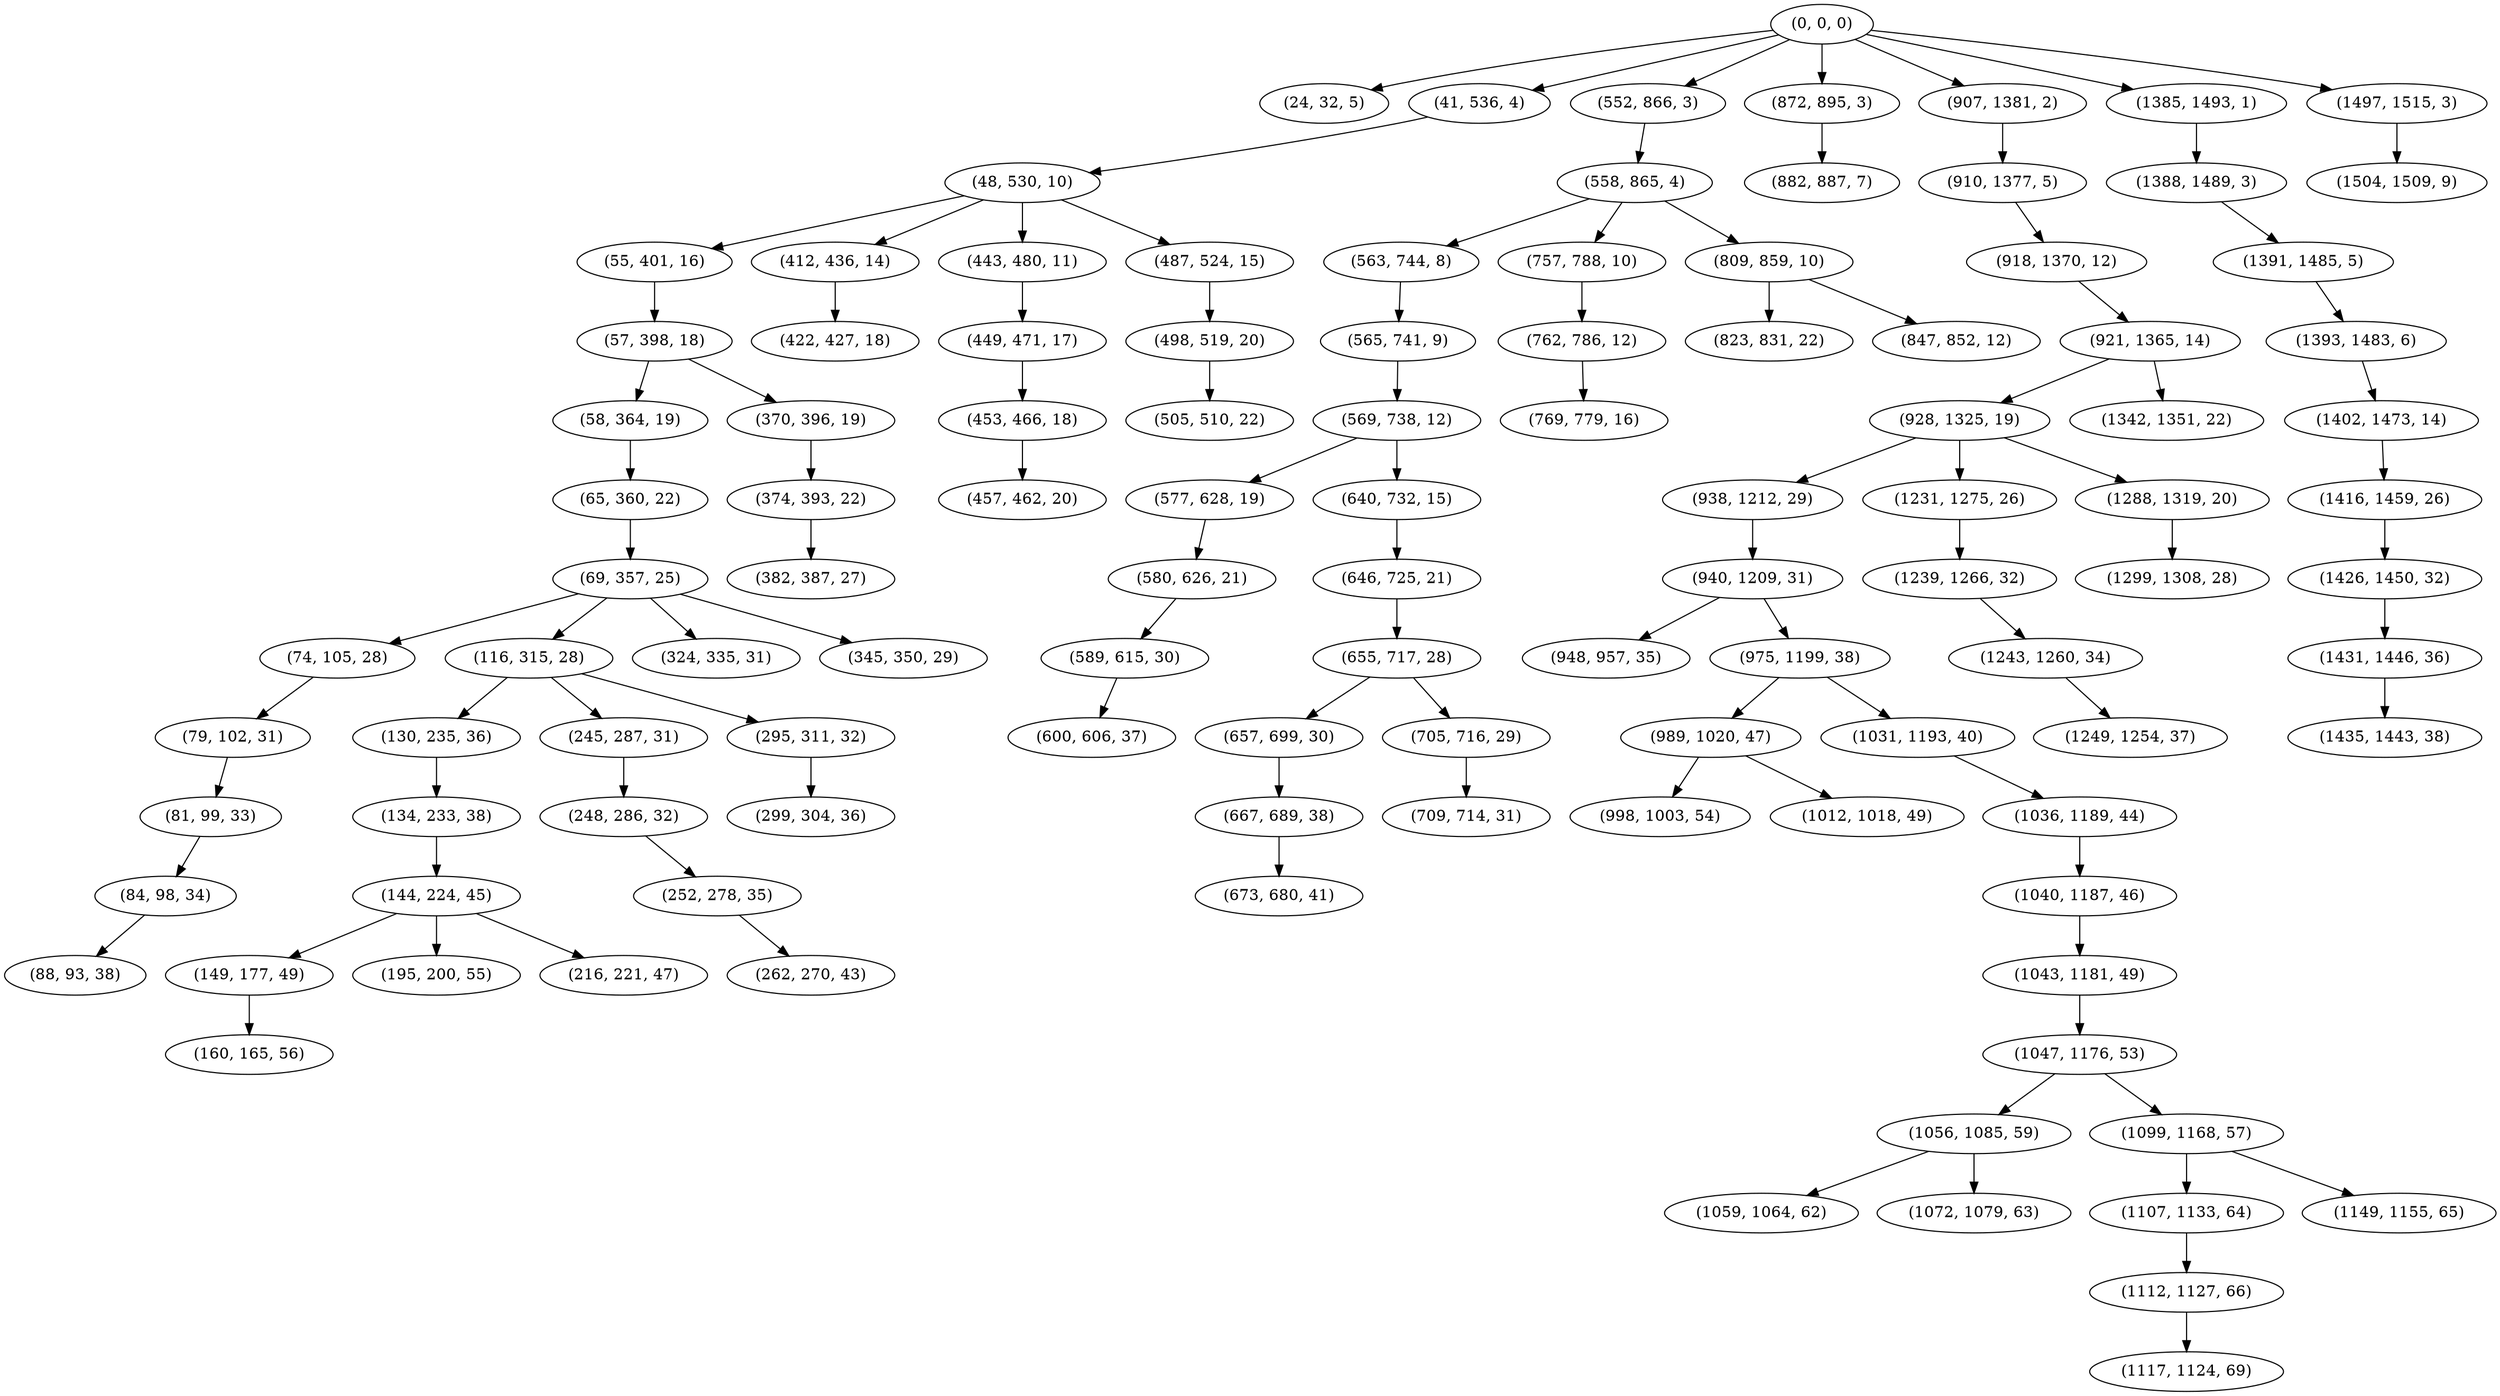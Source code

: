 digraph tree {
    "(0, 0, 0)";
    "(24, 32, 5)";
    "(41, 536, 4)";
    "(48, 530, 10)";
    "(55, 401, 16)";
    "(57, 398, 18)";
    "(58, 364, 19)";
    "(65, 360, 22)";
    "(69, 357, 25)";
    "(74, 105, 28)";
    "(79, 102, 31)";
    "(81, 99, 33)";
    "(84, 98, 34)";
    "(88, 93, 38)";
    "(116, 315, 28)";
    "(130, 235, 36)";
    "(134, 233, 38)";
    "(144, 224, 45)";
    "(149, 177, 49)";
    "(160, 165, 56)";
    "(195, 200, 55)";
    "(216, 221, 47)";
    "(245, 287, 31)";
    "(248, 286, 32)";
    "(252, 278, 35)";
    "(262, 270, 43)";
    "(295, 311, 32)";
    "(299, 304, 36)";
    "(324, 335, 31)";
    "(345, 350, 29)";
    "(370, 396, 19)";
    "(374, 393, 22)";
    "(382, 387, 27)";
    "(412, 436, 14)";
    "(422, 427, 18)";
    "(443, 480, 11)";
    "(449, 471, 17)";
    "(453, 466, 18)";
    "(457, 462, 20)";
    "(487, 524, 15)";
    "(498, 519, 20)";
    "(505, 510, 22)";
    "(552, 866, 3)";
    "(558, 865, 4)";
    "(563, 744, 8)";
    "(565, 741, 9)";
    "(569, 738, 12)";
    "(577, 628, 19)";
    "(580, 626, 21)";
    "(589, 615, 30)";
    "(600, 606, 37)";
    "(640, 732, 15)";
    "(646, 725, 21)";
    "(655, 717, 28)";
    "(657, 699, 30)";
    "(667, 689, 38)";
    "(673, 680, 41)";
    "(705, 716, 29)";
    "(709, 714, 31)";
    "(757, 788, 10)";
    "(762, 786, 12)";
    "(769, 779, 16)";
    "(809, 859, 10)";
    "(823, 831, 22)";
    "(847, 852, 12)";
    "(872, 895, 3)";
    "(882, 887, 7)";
    "(907, 1381, 2)";
    "(910, 1377, 5)";
    "(918, 1370, 12)";
    "(921, 1365, 14)";
    "(928, 1325, 19)";
    "(938, 1212, 29)";
    "(940, 1209, 31)";
    "(948, 957, 35)";
    "(975, 1199, 38)";
    "(989, 1020, 47)";
    "(998, 1003, 54)";
    "(1012, 1018, 49)";
    "(1031, 1193, 40)";
    "(1036, 1189, 44)";
    "(1040, 1187, 46)";
    "(1043, 1181, 49)";
    "(1047, 1176, 53)";
    "(1056, 1085, 59)";
    "(1059, 1064, 62)";
    "(1072, 1079, 63)";
    "(1099, 1168, 57)";
    "(1107, 1133, 64)";
    "(1112, 1127, 66)";
    "(1117, 1124, 69)";
    "(1149, 1155, 65)";
    "(1231, 1275, 26)";
    "(1239, 1266, 32)";
    "(1243, 1260, 34)";
    "(1249, 1254, 37)";
    "(1288, 1319, 20)";
    "(1299, 1308, 28)";
    "(1342, 1351, 22)";
    "(1385, 1493, 1)";
    "(1388, 1489, 3)";
    "(1391, 1485, 5)";
    "(1393, 1483, 6)";
    "(1402, 1473, 14)";
    "(1416, 1459, 26)";
    "(1426, 1450, 32)";
    "(1431, 1446, 36)";
    "(1435, 1443, 38)";
    "(1497, 1515, 3)";
    "(1504, 1509, 9)";
    "(0, 0, 0)" -> "(24, 32, 5)";
    "(0, 0, 0)" -> "(41, 536, 4)";
    "(0, 0, 0)" -> "(552, 866, 3)";
    "(0, 0, 0)" -> "(872, 895, 3)";
    "(0, 0, 0)" -> "(907, 1381, 2)";
    "(0, 0, 0)" -> "(1385, 1493, 1)";
    "(0, 0, 0)" -> "(1497, 1515, 3)";
    "(41, 536, 4)" -> "(48, 530, 10)";
    "(48, 530, 10)" -> "(55, 401, 16)";
    "(48, 530, 10)" -> "(412, 436, 14)";
    "(48, 530, 10)" -> "(443, 480, 11)";
    "(48, 530, 10)" -> "(487, 524, 15)";
    "(55, 401, 16)" -> "(57, 398, 18)";
    "(57, 398, 18)" -> "(58, 364, 19)";
    "(57, 398, 18)" -> "(370, 396, 19)";
    "(58, 364, 19)" -> "(65, 360, 22)";
    "(65, 360, 22)" -> "(69, 357, 25)";
    "(69, 357, 25)" -> "(74, 105, 28)";
    "(69, 357, 25)" -> "(116, 315, 28)";
    "(69, 357, 25)" -> "(324, 335, 31)";
    "(69, 357, 25)" -> "(345, 350, 29)";
    "(74, 105, 28)" -> "(79, 102, 31)";
    "(79, 102, 31)" -> "(81, 99, 33)";
    "(81, 99, 33)" -> "(84, 98, 34)";
    "(84, 98, 34)" -> "(88, 93, 38)";
    "(116, 315, 28)" -> "(130, 235, 36)";
    "(116, 315, 28)" -> "(245, 287, 31)";
    "(116, 315, 28)" -> "(295, 311, 32)";
    "(130, 235, 36)" -> "(134, 233, 38)";
    "(134, 233, 38)" -> "(144, 224, 45)";
    "(144, 224, 45)" -> "(149, 177, 49)";
    "(144, 224, 45)" -> "(195, 200, 55)";
    "(144, 224, 45)" -> "(216, 221, 47)";
    "(149, 177, 49)" -> "(160, 165, 56)";
    "(245, 287, 31)" -> "(248, 286, 32)";
    "(248, 286, 32)" -> "(252, 278, 35)";
    "(252, 278, 35)" -> "(262, 270, 43)";
    "(295, 311, 32)" -> "(299, 304, 36)";
    "(370, 396, 19)" -> "(374, 393, 22)";
    "(374, 393, 22)" -> "(382, 387, 27)";
    "(412, 436, 14)" -> "(422, 427, 18)";
    "(443, 480, 11)" -> "(449, 471, 17)";
    "(449, 471, 17)" -> "(453, 466, 18)";
    "(453, 466, 18)" -> "(457, 462, 20)";
    "(487, 524, 15)" -> "(498, 519, 20)";
    "(498, 519, 20)" -> "(505, 510, 22)";
    "(552, 866, 3)" -> "(558, 865, 4)";
    "(558, 865, 4)" -> "(563, 744, 8)";
    "(558, 865, 4)" -> "(757, 788, 10)";
    "(558, 865, 4)" -> "(809, 859, 10)";
    "(563, 744, 8)" -> "(565, 741, 9)";
    "(565, 741, 9)" -> "(569, 738, 12)";
    "(569, 738, 12)" -> "(577, 628, 19)";
    "(569, 738, 12)" -> "(640, 732, 15)";
    "(577, 628, 19)" -> "(580, 626, 21)";
    "(580, 626, 21)" -> "(589, 615, 30)";
    "(589, 615, 30)" -> "(600, 606, 37)";
    "(640, 732, 15)" -> "(646, 725, 21)";
    "(646, 725, 21)" -> "(655, 717, 28)";
    "(655, 717, 28)" -> "(657, 699, 30)";
    "(655, 717, 28)" -> "(705, 716, 29)";
    "(657, 699, 30)" -> "(667, 689, 38)";
    "(667, 689, 38)" -> "(673, 680, 41)";
    "(705, 716, 29)" -> "(709, 714, 31)";
    "(757, 788, 10)" -> "(762, 786, 12)";
    "(762, 786, 12)" -> "(769, 779, 16)";
    "(809, 859, 10)" -> "(823, 831, 22)";
    "(809, 859, 10)" -> "(847, 852, 12)";
    "(872, 895, 3)" -> "(882, 887, 7)";
    "(907, 1381, 2)" -> "(910, 1377, 5)";
    "(910, 1377, 5)" -> "(918, 1370, 12)";
    "(918, 1370, 12)" -> "(921, 1365, 14)";
    "(921, 1365, 14)" -> "(928, 1325, 19)";
    "(921, 1365, 14)" -> "(1342, 1351, 22)";
    "(928, 1325, 19)" -> "(938, 1212, 29)";
    "(928, 1325, 19)" -> "(1231, 1275, 26)";
    "(928, 1325, 19)" -> "(1288, 1319, 20)";
    "(938, 1212, 29)" -> "(940, 1209, 31)";
    "(940, 1209, 31)" -> "(948, 957, 35)";
    "(940, 1209, 31)" -> "(975, 1199, 38)";
    "(975, 1199, 38)" -> "(989, 1020, 47)";
    "(975, 1199, 38)" -> "(1031, 1193, 40)";
    "(989, 1020, 47)" -> "(998, 1003, 54)";
    "(989, 1020, 47)" -> "(1012, 1018, 49)";
    "(1031, 1193, 40)" -> "(1036, 1189, 44)";
    "(1036, 1189, 44)" -> "(1040, 1187, 46)";
    "(1040, 1187, 46)" -> "(1043, 1181, 49)";
    "(1043, 1181, 49)" -> "(1047, 1176, 53)";
    "(1047, 1176, 53)" -> "(1056, 1085, 59)";
    "(1047, 1176, 53)" -> "(1099, 1168, 57)";
    "(1056, 1085, 59)" -> "(1059, 1064, 62)";
    "(1056, 1085, 59)" -> "(1072, 1079, 63)";
    "(1099, 1168, 57)" -> "(1107, 1133, 64)";
    "(1099, 1168, 57)" -> "(1149, 1155, 65)";
    "(1107, 1133, 64)" -> "(1112, 1127, 66)";
    "(1112, 1127, 66)" -> "(1117, 1124, 69)";
    "(1231, 1275, 26)" -> "(1239, 1266, 32)";
    "(1239, 1266, 32)" -> "(1243, 1260, 34)";
    "(1243, 1260, 34)" -> "(1249, 1254, 37)";
    "(1288, 1319, 20)" -> "(1299, 1308, 28)";
    "(1385, 1493, 1)" -> "(1388, 1489, 3)";
    "(1388, 1489, 3)" -> "(1391, 1485, 5)";
    "(1391, 1485, 5)" -> "(1393, 1483, 6)";
    "(1393, 1483, 6)" -> "(1402, 1473, 14)";
    "(1402, 1473, 14)" -> "(1416, 1459, 26)";
    "(1416, 1459, 26)" -> "(1426, 1450, 32)";
    "(1426, 1450, 32)" -> "(1431, 1446, 36)";
    "(1431, 1446, 36)" -> "(1435, 1443, 38)";
    "(1497, 1515, 3)" -> "(1504, 1509, 9)";
}
